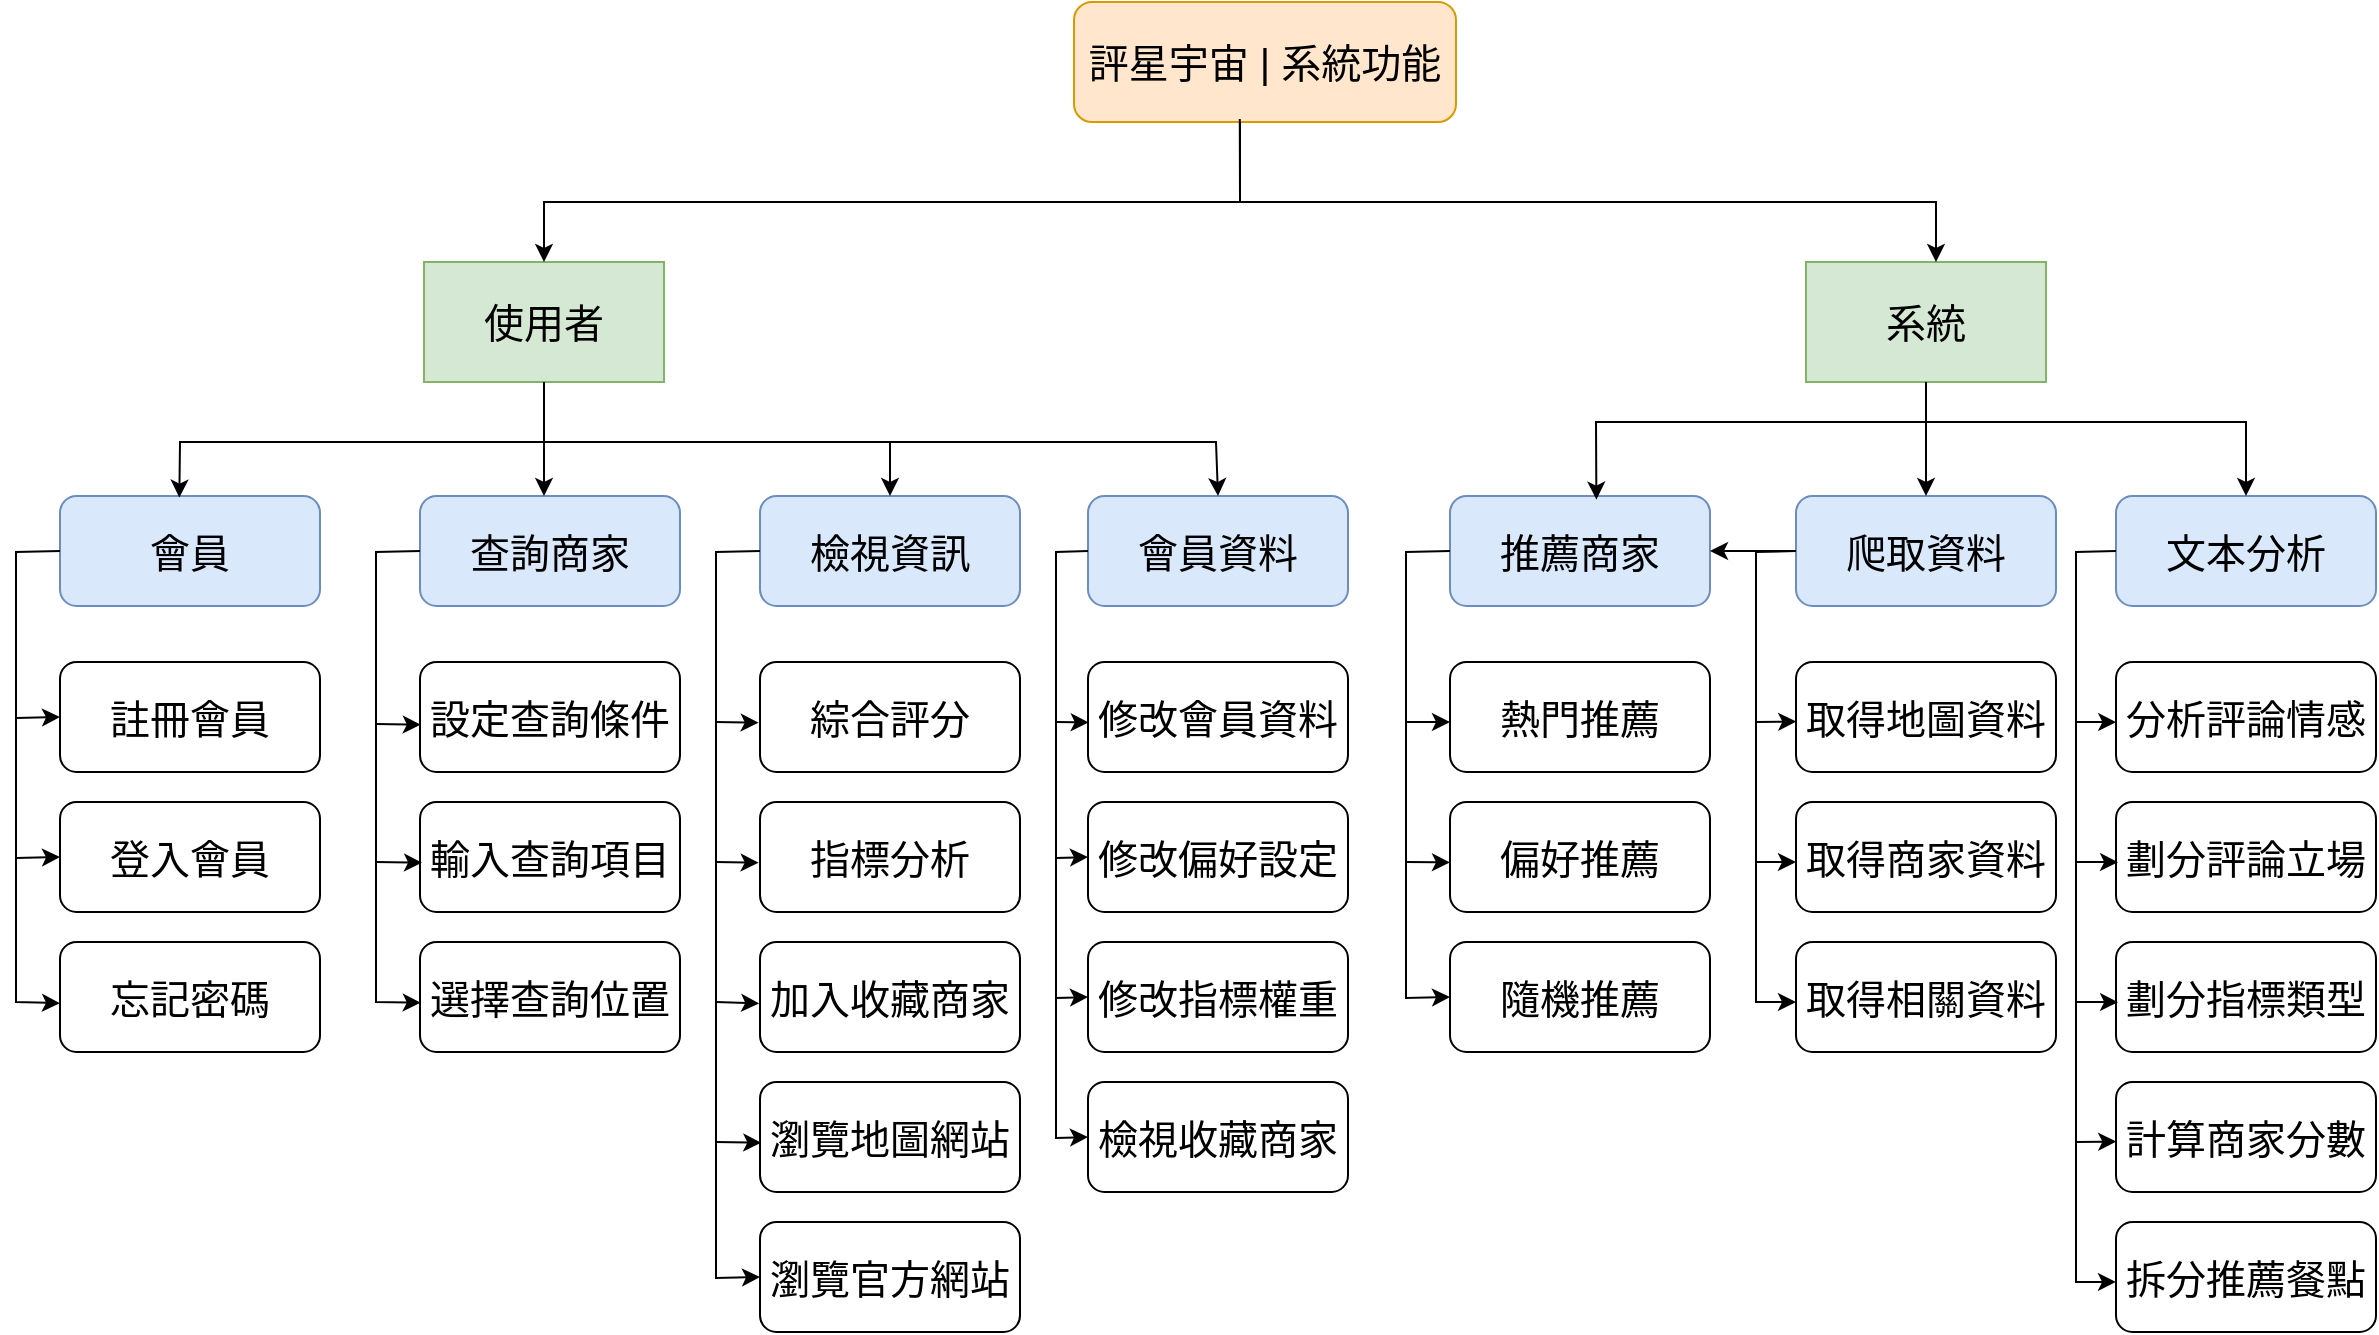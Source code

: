 <mxfile version="24.7.17">
  <diagram name="第 1 页" id="7e6b1SIIf1P2YIXd37s2">
    <mxGraphModel grid="1" page="1" gridSize="10" guides="1" tooltips="1" connect="1" arrows="1" fold="1" pageScale="1" pageWidth="827" pageHeight="1169" math="0" shadow="0">
      <root>
        <mxCell id="0" />
        <mxCell id="1" parent="0" />
        <mxCell id="drMRwfM-FAbGIWimcciS-1" value="&lt;font style=&quot;font-size: 20px;&quot;&gt;評星宇宙 | 系統功能&lt;/font&gt;" style="rounded=1;whiteSpace=wrap;html=1;fillColor=#ffe6cc;strokeColor=#d79b00;" vertex="1" parent="1">
          <mxGeometry x="489" y="310" width="191" height="60" as="geometry" />
        </mxCell>
        <mxCell id="drMRwfM-FAbGIWimcciS-4" value="&lt;font style=&quot;font-size: 20px;&quot;&gt;使用者&lt;/font&gt;" style="rounded=0;whiteSpace=wrap;html=1;fillColor=#d5e8d4;strokeColor=#82b366;fontSize=20;" vertex="1" parent="1">
          <mxGeometry x="164" y="440" width="120" height="60" as="geometry" />
        </mxCell>
        <mxCell id="drMRwfM-FAbGIWimcciS-5" value="&lt;font style=&quot;font-size: 20px;&quot;&gt;系統&lt;/font&gt;" style="rounded=0;whiteSpace=wrap;html=1;fillColor=#d5e8d4;strokeColor=#82b366;fontSize=20;" vertex="1" parent="1">
          <mxGeometry x="855" y="440" width="120" height="60" as="geometry" />
        </mxCell>
        <mxCell id="drMRwfM-FAbGIWimcciS-8" value="" style="group;fontSize=20;" connectable="0" vertex="1" parent="1">
          <mxGeometry x="224" y="370" width="696" height="70" as="geometry" />
        </mxCell>
        <mxCell id="drMRwfM-FAbGIWimcciS-6" value="" style="endArrow=classic;html=1;rounded=0;exitX=0.434;exitY=0.975;exitDx=0;exitDy=0;entryX=0.5;entryY=0;entryDx=0;entryDy=0;exitPerimeter=0;fontSize=20;" edge="1" parent="drMRwfM-FAbGIWimcciS-8" source="drMRwfM-FAbGIWimcciS-1" target="drMRwfM-FAbGIWimcciS-4">
          <mxGeometry width="50" height="50" relative="1" as="geometry">
            <mxPoint x="212.463" y="230" as="sourcePoint" />
            <mxPoint x="304.042" y="180" as="targetPoint" />
            <Array as="points">
              <mxPoint x="348" y="40" />
              <mxPoint y="40" />
            </Array>
          </mxGeometry>
        </mxCell>
        <mxCell id="drMRwfM-FAbGIWimcciS-7" value="" style="endArrow=classic;html=1;rounded=0;entryX=0.5;entryY=0;entryDx=0;entryDy=0;fontSize=20;" edge="1" parent="drMRwfM-FAbGIWimcciS-8">
          <mxGeometry width="50" height="50" relative="1" as="geometry">
            <mxPoint x="348" as="sourcePoint" />
            <mxPoint x="696" y="70" as="targetPoint" />
            <Array as="points">
              <mxPoint x="348" y="40" />
              <mxPoint x="696" y="40" />
            </Array>
          </mxGeometry>
        </mxCell>
        <mxCell id="drMRwfM-FAbGIWimcciS-9" value="推薦商家" style="rounded=1;whiteSpace=wrap;html=1;fillColor=#dae8fc;strokeColor=#6c8ebf;fontSize=20;" vertex="1" parent="1">
          <mxGeometry x="677" y="557" width="130" height="55" as="geometry" />
        </mxCell>
        <mxCell id="drMRwfM-FAbGIWimcciS-10" value="查詢商家" style="rounded=1;whiteSpace=wrap;html=1;fillColor=#dae8fc;strokeColor=#6c8ebf;fontSize=20;" vertex="1" parent="1">
          <mxGeometry x="162" y="557" width="130" height="55" as="geometry" />
        </mxCell>
        <mxCell id="drMRwfM-FAbGIWimcciS-11" value="檢視資訊" style="rounded=1;whiteSpace=wrap;html=1;fillColor=#dae8fc;strokeColor=#6c8ebf;fontSize=20;" vertex="1" parent="1">
          <mxGeometry x="332" y="557" width="130" height="55" as="geometry" />
        </mxCell>
        <mxCell id="drMRwfM-FAbGIWimcciS-12" value="會員資料" style="rounded=1;whiteSpace=wrap;html=1;fillColor=#dae8fc;strokeColor=#6c8ebf;fontSize=20;" vertex="1" parent="1">
          <mxGeometry x="496" y="557" width="130" height="55" as="geometry" />
        </mxCell>
        <mxCell id="drMRwfM-FAbGIWimcciS-13" value="會員" style="rounded=1;whiteSpace=wrap;html=1;fillColor=#dae8fc;strokeColor=#6c8ebf;fontSize=20;" vertex="1" parent="1">
          <mxGeometry x="-18" y="557" width="130" height="55" as="geometry" />
        </mxCell>
        <mxCell id="drMRwfM-FAbGIWimcciS-14" value="" style="endArrow=classic;html=1;rounded=0;entryX=0.459;entryY=0.014;entryDx=0;entryDy=0;exitX=0.5;exitY=1;exitDx=0;exitDy=0;entryPerimeter=0;fontSize=20;" edge="1" parent="1" source="drMRwfM-FAbGIWimcciS-4" target="drMRwfM-FAbGIWimcciS-13">
          <mxGeometry width="50" height="50" relative="1" as="geometry">
            <mxPoint x="200" y="530" as="sourcePoint" />
            <mxPoint x="250" y="480" as="targetPoint" />
            <Array as="points">
              <mxPoint x="224" y="530" />
              <mxPoint x="42" y="530" />
            </Array>
          </mxGeometry>
        </mxCell>
        <mxCell id="drMRwfM-FAbGIWimcciS-16" value="" style="endArrow=classic;html=1;rounded=0;entryX=0.473;entryY=-0.024;entryDx=0;entryDy=0;entryPerimeter=0;fontSize=20;" edge="1" parent="1">
          <mxGeometry width="50" height="50" relative="1" as="geometry">
            <mxPoint x="224" y="501.32" as="sourcePoint" />
            <mxPoint x="224" y="557" as="targetPoint" />
          </mxGeometry>
        </mxCell>
        <mxCell id="drMRwfM-FAbGIWimcciS-17" value="" style="endArrow=classic;html=1;rounded=0;exitX=0.5;exitY=1;exitDx=0;exitDy=0;entryX=0.5;entryY=0;entryDx=0;entryDy=0;fontSize=20;" edge="1" parent="1" source="drMRwfM-FAbGIWimcciS-4" target="drMRwfM-FAbGIWimcciS-11">
          <mxGeometry width="50" height="50" relative="1" as="geometry">
            <mxPoint x="310" y="550" as="sourcePoint" />
            <mxPoint x="360" y="500" as="targetPoint" />
            <Array as="points">
              <mxPoint x="224" y="530" />
              <mxPoint x="397" y="530" />
            </Array>
          </mxGeometry>
        </mxCell>
        <mxCell id="drMRwfM-FAbGIWimcciS-18" value="" style="endArrow=classic;html=1;rounded=0;exitX=0.5;exitY=1;exitDx=0;exitDy=0;entryX=0.5;entryY=0;entryDx=0;entryDy=0;fontSize=20;" edge="1" parent="1" source="drMRwfM-FAbGIWimcciS-4" target="drMRwfM-FAbGIWimcciS-12">
          <mxGeometry width="50" height="50" relative="1" as="geometry">
            <mxPoint x="310" y="550" as="sourcePoint" />
            <mxPoint x="360" y="500" as="targetPoint" />
            <Array as="points">
              <mxPoint x="224" y="530" />
              <mxPoint x="560" y="530" />
            </Array>
          </mxGeometry>
        </mxCell>
        <mxCell id="drMRwfM-FAbGIWimcciS-19" value="註冊會員" style="rounded=1;whiteSpace=wrap;html=1;fontSize=20;" vertex="1" parent="1">
          <mxGeometry x="-18" y="640" width="130" height="55" as="geometry" />
        </mxCell>
        <mxCell id="drMRwfM-FAbGIWimcciS-20" value="登入會員" style="rounded=1;whiteSpace=wrap;html=1;fontSize=20;" vertex="1" parent="1">
          <mxGeometry x="-18" y="710" width="130" height="55" as="geometry" />
        </mxCell>
        <mxCell id="drMRwfM-FAbGIWimcciS-21" value="忘記密碼" style="rounded=1;whiteSpace=wrap;html=1;fontSize=20;" vertex="1" parent="1">
          <mxGeometry x="-18" y="780" width="130" height="55" as="geometry" />
        </mxCell>
        <mxCell id="drMRwfM-FAbGIWimcciS-25" value="熱門推薦" style="rounded=1;whiteSpace=wrap;html=1;fontSize=20;" vertex="1" parent="1">
          <mxGeometry x="677" y="640" width="130" height="55" as="geometry" />
        </mxCell>
        <mxCell id="drMRwfM-FAbGIWimcciS-26" value="偏好推薦" style="rounded=1;whiteSpace=wrap;html=1;fontSize=20;" vertex="1" parent="1">
          <mxGeometry x="677" y="710" width="130" height="55" as="geometry" />
        </mxCell>
        <mxCell id="drMRwfM-FAbGIWimcciS-27" value="隨機推薦" style="rounded=1;whiteSpace=wrap;html=1;fontSize=20;" vertex="1" parent="1">
          <mxGeometry x="677" y="780" width="130" height="55" as="geometry" />
        </mxCell>
        <mxCell id="drMRwfM-FAbGIWimcciS-32" value="" style="group;fontSize=20;" connectable="0" vertex="1" parent="1">
          <mxGeometry x="655" y="585" width="22" height="223" as="geometry" />
        </mxCell>
        <mxCell id="drMRwfM-FAbGIWimcciS-29" value="" style="endArrow=classic;html=1;rounded=0;exitX=0;exitY=0.5;exitDx=0;exitDy=0;entryX=0;entryY=0.5;entryDx=0;entryDy=0;fontSize=20;" edge="1" parent="drMRwfM-FAbGIWimcciS-32" source="drMRwfM-FAbGIWimcciS-9" target="drMRwfM-FAbGIWimcciS-27">
          <mxGeometry width="50" height="50" relative="1" as="geometry">
            <mxPoint x="-100" y="115" as="sourcePoint" />
            <mxPoint x="-50" y="65" as="targetPoint" />
            <Array as="points">
              <mxPoint />
              <mxPoint y="223" />
            </Array>
          </mxGeometry>
        </mxCell>
        <mxCell id="drMRwfM-FAbGIWimcciS-30" value="" style="endArrow=classic;html=1;rounded=0;entryX=0;entryY=0.549;entryDx=0;entryDy=0;entryPerimeter=0;fontSize=20;" edge="1" parent="drMRwfM-FAbGIWimcciS-32" target="drMRwfM-FAbGIWimcciS-26">
          <mxGeometry width="50" height="50" relative="1" as="geometry">
            <mxPoint y="155" as="sourcePoint" />
            <mxPoint x="50" y="105" as="targetPoint" />
          </mxGeometry>
        </mxCell>
        <mxCell id="drMRwfM-FAbGIWimcciS-31" value="" style="endArrow=classic;html=1;rounded=0;entryX=0;entryY=0.549;entryDx=0;entryDy=0;entryPerimeter=0;fontSize=20;" edge="1" parent="drMRwfM-FAbGIWimcciS-32">
          <mxGeometry width="50" height="50" relative="1" as="geometry">
            <mxPoint y="85" as="sourcePoint" />
            <mxPoint x="22" y="85" as="targetPoint" />
          </mxGeometry>
        </mxCell>
        <mxCell id="drMRwfM-FAbGIWimcciS-41" value="" style="endArrow=classic;html=1;rounded=0;entryX=0;entryY=0.556;entryDx=0;entryDy=0;exitX=0;exitY=0.5;exitDx=0;exitDy=0;entryPerimeter=0;fontSize=20;" edge="1" parent="1" source="drMRwfM-FAbGIWimcciS-13" target="drMRwfM-FAbGIWimcciS-21">
          <mxGeometry width="50" height="50" relative="1" as="geometry">
            <mxPoint x="-120" y="680" as="sourcePoint" />
            <mxPoint x="-70" y="630" as="targetPoint" />
            <Array as="points">
              <mxPoint x="-40" y="585" />
              <mxPoint x="-40" y="810" />
            </Array>
          </mxGeometry>
        </mxCell>
        <mxCell id="drMRwfM-FAbGIWimcciS-42" value="" style="endArrow=classic;html=1;rounded=0;entryX=0;entryY=0.5;entryDx=0;entryDy=0;fontSize=20;" edge="1" parent="1" target="drMRwfM-FAbGIWimcciS-20">
          <mxGeometry width="50" height="50" relative="1" as="geometry">
            <mxPoint x="-40" y="738" as="sourcePoint" />
            <mxPoint x="-50" y="700" as="targetPoint" />
          </mxGeometry>
        </mxCell>
        <mxCell id="drMRwfM-FAbGIWimcciS-43" value="" style="endArrow=classic;html=1;rounded=0;entryX=0;entryY=0.5;entryDx=0;entryDy=0;fontSize=20;" edge="1" parent="1" target="drMRwfM-FAbGIWimcciS-19">
          <mxGeometry width="50" height="50" relative="1" as="geometry">
            <mxPoint x="-40" y="668" as="sourcePoint" />
            <mxPoint x="-50" y="700" as="targetPoint" />
          </mxGeometry>
        </mxCell>
        <mxCell id="drMRwfM-FAbGIWimcciS-44" value="設定查詢條件" style="rounded=1;whiteSpace=wrap;html=1;fontSize=20;" vertex="1" parent="1">
          <mxGeometry x="162" y="640" width="130" height="55" as="geometry" />
        </mxCell>
        <mxCell id="drMRwfM-FAbGIWimcciS-45" value="輸入查詢項目" style="rounded=1;whiteSpace=wrap;html=1;fontSize=20;" vertex="1" parent="1">
          <mxGeometry x="162" y="710" width="130" height="55" as="geometry" />
        </mxCell>
        <mxCell id="drMRwfM-FAbGIWimcciS-46" value="選擇查詢位置" style="rounded=1;whiteSpace=wrap;html=1;fontSize=20;" vertex="1" parent="1">
          <mxGeometry x="162" y="780" width="130" height="55" as="geometry" />
        </mxCell>
        <mxCell id="drMRwfM-FAbGIWimcciS-50" value="" style="group;fontSize=20;" connectable="0" vertex="1" parent="1">
          <mxGeometry x="140" y="585" height="225" as="geometry" />
        </mxCell>
        <mxCell id="drMRwfM-FAbGIWimcciS-47" value="" style="endArrow=classic;html=1;rounded=0;exitX=0;exitY=0.5;exitDx=0;exitDy=0;entryX=0.003;entryY=0.552;entryDx=0;entryDy=0;entryPerimeter=0;fontSize=20;" edge="1" parent="drMRwfM-FAbGIWimcciS-50" source="drMRwfM-FAbGIWimcciS-10" target="drMRwfM-FAbGIWimcciS-46">
          <mxGeometry width="50" height="50" relative="1" as="geometry">
            <mxPoint x="60" y="115" as="sourcePoint" />
            <mxPoint x="20" y="225" as="targetPoint" />
            <Array as="points">
              <mxPoint />
              <mxPoint y="225" />
            </Array>
          </mxGeometry>
        </mxCell>
        <mxCell id="drMRwfM-FAbGIWimcciS-48" value="" style="endArrow=classic;html=1;rounded=0;entryX=0.008;entryY=0.552;entryDx=0;entryDy=0;entryPerimeter=0;fontSize=20;" edge="1" parent="drMRwfM-FAbGIWimcciS-50" target="drMRwfM-FAbGIWimcciS-45">
          <mxGeometry width="50" height="50" relative="1" as="geometry">
            <mxPoint y="155" as="sourcePoint" />
            <mxPoint x="70" y="65" as="targetPoint" />
          </mxGeometry>
        </mxCell>
        <mxCell id="drMRwfM-FAbGIWimcciS-49" value="" style="endArrow=classic;html=1;rounded=0;entryX=0.003;entryY=0.57;entryDx=0;entryDy=0;entryPerimeter=0;fontSize=20;" edge="1" parent="drMRwfM-FAbGIWimcciS-50" target="drMRwfM-FAbGIWimcciS-44">
          <mxGeometry width="50" height="50" relative="1" as="geometry">
            <mxPoint y="86" as="sourcePoint" />
            <mxPoint x="20" y="86" as="targetPoint" />
          </mxGeometry>
        </mxCell>
        <mxCell id="drMRwfM-FAbGIWimcciS-51" value="綜合評分" style="rounded=1;whiteSpace=wrap;html=1;fontSize=20;" vertex="1" parent="1">
          <mxGeometry x="332" y="640" width="130" height="55" as="geometry" />
        </mxCell>
        <mxCell id="drMRwfM-FAbGIWimcciS-52" value="指標分析" style="rounded=1;whiteSpace=wrap;html=1;fontSize=20;" vertex="1" parent="1">
          <mxGeometry x="332" y="710" width="130" height="55" as="geometry" />
        </mxCell>
        <mxCell id="drMRwfM-FAbGIWimcciS-53" value="加入收藏商家" style="rounded=1;whiteSpace=wrap;html=1;fontSize=20;" vertex="1" parent="1">
          <mxGeometry x="332" y="780" width="130" height="55" as="geometry" />
        </mxCell>
        <mxCell id="drMRwfM-FAbGIWimcciS-54" value="瀏覽地圖網站" style="rounded=1;whiteSpace=wrap;html=1;fontSize=20;" vertex="1" parent="1">
          <mxGeometry x="332" y="850" width="130" height="55" as="geometry" />
        </mxCell>
        <mxCell id="drMRwfM-FAbGIWimcciS-55" value="瀏覽官方網站" style="rounded=1;whiteSpace=wrap;html=1;fontSize=20;" vertex="1" parent="1">
          <mxGeometry x="332" y="920" width="130" height="55" as="geometry" />
        </mxCell>
        <mxCell id="drMRwfM-FAbGIWimcciS-61" value="修改會員資料" style="rounded=1;whiteSpace=wrap;html=1;fontSize=20;" vertex="1" parent="1">
          <mxGeometry x="496" y="640" width="130" height="55" as="geometry" />
        </mxCell>
        <mxCell id="drMRwfM-FAbGIWimcciS-62" value="修改偏好設定" style="rounded=1;whiteSpace=wrap;html=1;fontSize=20;" vertex="1" parent="1">
          <mxGeometry x="496" y="710" width="130" height="55" as="geometry" />
        </mxCell>
        <mxCell id="drMRwfM-FAbGIWimcciS-63" value="修改指標權重" style="rounded=1;whiteSpace=wrap;html=1;fontSize=20;" vertex="1" parent="1">
          <mxGeometry x="496" y="780" width="130" height="55" as="geometry" />
        </mxCell>
        <mxCell id="drMRwfM-FAbGIWimcciS-64" value="檢視收藏商家" style="rounded=1;whiteSpace=wrap;html=1;fontSize=20;" vertex="1" parent="1">
          <mxGeometry x="496" y="850" width="130" height="55" as="geometry" />
        </mxCell>
        <mxCell id="drMRwfM-FAbGIWimcciS-69" value="" style="group;fontSize=20;" connectable="0" vertex="1" parent="1">
          <mxGeometry x="480" y="585" height="293" as="geometry" />
        </mxCell>
        <mxCell id="drMRwfM-FAbGIWimcciS-65" value="" style="endArrow=classic;html=1;rounded=0;exitX=0;exitY=0.5;exitDx=0;exitDy=0;entryX=0;entryY=0.5;entryDx=0;entryDy=0;fontSize=20;" edge="1" parent="drMRwfM-FAbGIWimcciS-69" source="drMRwfM-FAbGIWimcciS-12" target="drMRwfM-FAbGIWimcciS-64">
          <mxGeometry width="50" height="50" relative="1" as="geometry">
            <mxPoint x="30" y="195" as="sourcePoint" />
            <mxPoint x="80" y="145" as="targetPoint" />
            <Array as="points">
              <mxPoint />
              <mxPoint y="293" />
            </Array>
          </mxGeometry>
        </mxCell>
        <mxCell id="drMRwfM-FAbGIWimcciS-66" value="" style="endArrow=classic;html=1;rounded=0;entryX=0;entryY=0.5;entryDx=0;entryDy=0;fontSize=20;" edge="1" parent="drMRwfM-FAbGIWimcciS-69" target="drMRwfM-FAbGIWimcciS-63">
          <mxGeometry width="50" height="50" relative="1" as="geometry">
            <mxPoint y="223" as="sourcePoint" />
            <mxPoint x="50" y="173" as="targetPoint" />
          </mxGeometry>
        </mxCell>
        <mxCell id="drMRwfM-FAbGIWimcciS-67" value="" style="endArrow=classic;html=1;rounded=0;entryX=0;entryY=0.5;entryDx=0;entryDy=0;fontSize=20;" edge="1" parent="drMRwfM-FAbGIWimcciS-69" target="drMRwfM-FAbGIWimcciS-62">
          <mxGeometry width="50" height="50" relative="1" as="geometry">
            <mxPoint y="153" as="sourcePoint" />
            <mxPoint x="50" y="105" as="targetPoint" />
          </mxGeometry>
        </mxCell>
        <mxCell id="drMRwfM-FAbGIWimcciS-68" value="" style="endArrow=classic;html=1;rounded=0;entryX=0.003;entryY=0.549;entryDx=0;entryDy=0;entryPerimeter=0;fontSize=20;" edge="1" parent="drMRwfM-FAbGIWimcciS-69" target="drMRwfM-FAbGIWimcciS-61">
          <mxGeometry width="50" height="50" relative="1" as="geometry">
            <mxPoint y="85" as="sourcePoint" />
            <mxPoint x="50" y="55" as="targetPoint" />
          </mxGeometry>
        </mxCell>
        <mxCell id="drMRwfM-FAbGIWimcciS-70" value="" style="group;fontSize=20;" connectable="0" vertex="1" parent="1">
          <mxGeometry x="310" y="585" height="363" as="geometry" />
        </mxCell>
        <mxCell id="drMRwfM-FAbGIWimcciS-56" value="" style="endArrow=classic;html=1;rounded=0;exitX=0;exitY=0.5;exitDx=0;exitDy=0;entryX=0;entryY=0.5;entryDx=0;entryDy=0;fontSize=20;" edge="1" parent="drMRwfM-FAbGIWimcciS-70" source="drMRwfM-FAbGIWimcciS-11" target="drMRwfM-FAbGIWimcciS-55">
          <mxGeometry width="50" height="50" relative="1" as="geometry">
            <mxPoint x="50" y="225" as="sourcePoint" />
            <mxPoint x="100" y="175" as="targetPoint" />
            <Array as="points">
              <mxPoint />
              <mxPoint y="363" />
            </Array>
          </mxGeometry>
        </mxCell>
        <mxCell id="drMRwfM-FAbGIWimcciS-57" value="" style="endArrow=classic;html=1;rounded=0;entryX=0.005;entryY=0.552;entryDx=0;entryDy=0;entryPerimeter=0;fontSize=20;" edge="1" parent="drMRwfM-FAbGIWimcciS-70" target="drMRwfM-FAbGIWimcciS-54">
          <mxGeometry width="50" height="50" relative="1" as="geometry">
            <mxPoint y="295" as="sourcePoint" />
            <mxPoint x="70" y="225" as="targetPoint" />
          </mxGeometry>
        </mxCell>
        <mxCell id="drMRwfM-FAbGIWimcciS-58" value="" style="endArrow=classic;html=1;rounded=0;entryX=-0.003;entryY=0.558;entryDx=0;entryDy=0;entryPerimeter=0;fontSize=20;" edge="1" parent="drMRwfM-FAbGIWimcciS-70" target="drMRwfM-FAbGIWimcciS-53">
          <mxGeometry width="50" height="50" relative="1" as="geometry">
            <mxPoint y="225" as="sourcePoint" />
            <mxPoint x="70" y="195" as="targetPoint" />
          </mxGeometry>
        </mxCell>
        <mxCell id="drMRwfM-FAbGIWimcciS-59" value="" style="endArrow=classic;html=1;rounded=0;entryX=-0.005;entryY=0.552;entryDx=0;entryDy=0;entryPerimeter=0;fontSize=20;" edge="1" parent="drMRwfM-FAbGIWimcciS-70" target="drMRwfM-FAbGIWimcciS-52">
          <mxGeometry width="50" height="50" relative="1" as="geometry">
            <mxPoint y="155" as="sourcePoint" />
            <mxPoint x="70" y="95" as="targetPoint" />
          </mxGeometry>
        </mxCell>
        <mxCell id="drMRwfM-FAbGIWimcciS-60" value="" style="endArrow=classic;html=1;rounded=0;entryX=-0.005;entryY=0.552;entryDx=0;entryDy=0;entryPerimeter=0;fontSize=20;" edge="1" parent="drMRwfM-FAbGIWimcciS-70" target="drMRwfM-FAbGIWimcciS-51">
          <mxGeometry width="50" height="50" relative="1" as="geometry">
            <mxPoint y="85" as="sourcePoint" />
            <mxPoint x="70" y="25" as="targetPoint" />
          </mxGeometry>
        </mxCell>
        <mxCell id="drMRwfM-FAbGIWimcciS-104" value="" style="edgeStyle=orthogonalEdgeStyle;rounded=0;orthogonalLoop=1;jettySize=auto;html=1;fontSize=20;" edge="1" parent="1" source="drMRwfM-FAbGIWimcciS-72" target="drMRwfM-FAbGIWimcciS-9">
          <mxGeometry relative="1" as="geometry" />
        </mxCell>
        <mxCell id="drMRwfM-FAbGIWimcciS-72" value="爬取資料" style="rounded=1;whiteSpace=wrap;html=1;fillColor=#dae8fc;strokeColor=#6c8ebf;fontSize=20;" vertex="1" parent="1">
          <mxGeometry x="850" y="557" width="130" height="55" as="geometry" />
        </mxCell>
        <mxCell id="drMRwfM-FAbGIWimcciS-73" value="文本分析" style="rounded=1;whiteSpace=wrap;html=1;fillColor=#dae8fc;strokeColor=#6c8ebf;fontSize=20;" vertex="1" parent="1">
          <mxGeometry x="1010" y="557" width="130" height="55" as="geometry" />
        </mxCell>
        <mxCell id="drMRwfM-FAbGIWimcciS-74" value="" style="endArrow=classic;html=1;rounded=0;exitX=0.5;exitY=1;exitDx=0;exitDy=0;entryX=0.463;entryY=0.033;entryDx=0;entryDy=0;entryPerimeter=0;fontSize=20;" edge="1" parent="1" source="drMRwfM-FAbGIWimcciS-5">
          <mxGeometry width="50" height="50" relative="1" as="geometry">
            <mxPoint x="840" y="620" as="sourcePoint" />
            <mxPoint x="750.19" y="558.815" as="targetPoint" />
            <Array as="points">
              <mxPoint x="915" y="520" />
              <mxPoint x="750" y="520" />
            </Array>
          </mxGeometry>
        </mxCell>
        <mxCell id="drMRwfM-FAbGIWimcciS-75" value="" style="endArrow=classic;html=1;rounded=0;exitX=0.5;exitY=1;exitDx=0;exitDy=0;entryX=0.5;entryY=0;entryDx=0;entryDy=0;fontSize=20;" edge="1" parent="1" source="drMRwfM-FAbGIWimcciS-5" target="drMRwfM-FAbGIWimcciS-72">
          <mxGeometry width="50" height="50" relative="1" as="geometry">
            <mxPoint x="890" y="520" as="sourcePoint" />
            <mxPoint x="940" y="470" as="targetPoint" />
          </mxGeometry>
        </mxCell>
        <mxCell id="drMRwfM-FAbGIWimcciS-76" value="" style="endArrow=classic;html=1;rounded=0;entryX=0.5;entryY=0;entryDx=0;entryDy=0;exitX=0.5;exitY=1;exitDx=0;exitDy=0;fontSize=20;" edge="1" parent="1" source="drMRwfM-FAbGIWimcciS-5" target="drMRwfM-FAbGIWimcciS-73">
          <mxGeometry width="50" height="50" relative="1" as="geometry">
            <mxPoint x="890" y="520" as="sourcePoint" />
            <mxPoint x="940" y="470" as="targetPoint" />
            <Array as="points">
              <mxPoint x="915" y="520" />
              <mxPoint x="1075" y="520" />
            </Array>
          </mxGeometry>
        </mxCell>
        <mxCell id="drMRwfM-FAbGIWimcciS-78" value="取得地圖資料" style="rounded=1;whiteSpace=wrap;html=1;fontSize=20;" vertex="1" parent="1">
          <mxGeometry x="850" y="640" width="130" height="55" as="geometry" />
        </mxCell>
        <mxCell id="drMRwfM-FAbGIWimcciS-79" value="取得商家資料" style="rounded=1;whiteSpace=wrap;html=1;fontSize=20;" vertex="1" parent="1">
          <mxGeometry x="850" y="710" width="130" height="55" as="geometry" />
        </mxCell>
        <mxCell id="drMRwfM-FAbGIWimcciS-80" value="取得相關資料" style="rounded=1;whiteSpace=wrap;html=1;fontSize=20;" vertex="1" parent="1">
          <mxGeometry x="850" y="780" width="130" height="55" as="geometry" />
        </mxCell>
        <mxCell id="drMRwfM-FAbGIWimcciS-88" value="" style="group;fontSize=20;" connectable="0" vertex="1" parent="1">
          <mxGeometry x="830" y="585" width="20" height="225" as="geometry" />
        </mxCell>
        <mxCell id="drMRwfM-FAbGIWimcciS-85" value="" style="endArrow=classic;html=1;rounded=0;exitX=0;exitY=0.5;exitDx=0;exitDy=0;fontSize=20;" edge="1" parent="drMRwfM-FAbGIWimcciS-88" source="drMRwfM-FAbGIWimcciS-72">
          <mxGeometry width="50" height="50" relative="1" as="geometry">
            <mxPoint x="10" y="95" as="sourcePoint" />
            <mxPoint x="20" y="225" as="targetPoint" />
            <Array as="points">
              <mxPoint />
              <mxPoint y="225" />
            </Array>
          </mxGeometry>
        </mxCell>
        <mxCell id="drMRwfM-FAbGIWimcciS-86" value="" style="endArrow=classic;html=1;rounded=0;entryX=0.001;entryY=0.541;entryDx=0;entryDy=0;entryPerimeter=0;fontSize=20;" edge="1" parent="drMRwfM-FAbGIWimcciS-88" target="drMRwfM-FAbGIWimcciS-78">
          <mxGeometry width="50" height="50" relative="1" as="geometry">
            <mxPoint y="85" as="sourcePoint" />
            <mxPoint x="50" y="35" as="targetPoint" />
          </mxGeometry>
        </mxCell>
        <mxCell id="drMRwfM-FAbGIWimcciS-87" value="" style="endArrow=classic;html=1;rounded=0;entryX=0.001;entryY=0.541;entryDx=0;entryDy=0;entryPerimeter=0;fontSize=20;" edge="1" parent="drMRwfM-FAbGIWimcciS-88">
          <mxGeometry width="50" height="50" relative="1" as="geometry">
            <mxPoint y="155" as="sourcePoint" />
            <mxPoint x="20" y="155" as="targetPoint" />
          </mxGeometry>
        </mxCell>
        <mxCell id="drMRwfM-FAbGIWimcciS-93" value="分析評論情感" style="rounded=1;whiteSpace=wrap;html=1;fontSize=20;" vertex="1" parent="1">
          <mxGeometry x="1010" y="640" width="130" height="55" as="geometry" />
        </mxCell>
        <mxCell id="drMRwfM-FAbGIWimcciS-94" value="劃分指標類型" style="rounded=1;whiteSpace=wrap;html=1;fontSize=20;" vertex="1" parent="1">
          <mxGeometry x="1010" y="780" width="130" height="55" as="geometry" />
        </mxCell>
        <mxCell id="drMRwfM-FAbGIWimcciS-95" value="劃分評論立場" style="rounded=1;whiteSpace=wrap;html=1;fontSize=20;" vertex="1" parent="1">
          <mxGeometry x="1010" y="710" width="130" height="55" as="geometry" />
        </mxCell>
        <mxCell id="drMRwfM-FAbGIWimcciS-96" value="計算商家分數" style="rounded=1;whiteSpace=wrap;html=1;fontSize=20;" vertex="1" parent="1">
          <mxGeometry x="1010" y="850" width="130" height="55" as="geometry" />
        </mxCell>
        <mxCell id="drMRwfM-FAbGIWimcciS-97" value="拆分推薦餐點" style="rounded=1;whiteSpace=wrap;html=1;fontSize=20;" vertex="1" parent="1">
          <mxGeometry x="1010" y="920" width="130" height="55" as="geometry" />
        </mxCell>
        <mxCell id="drMRwfM-FAbGIWimcciS-103" value="" style="group;fontSize=20;" connectable="0" vertex="1" parent="1">
          <mxGeometry x="990" y="585" height="365" as="geometry" />
        </mxCell>
        <mxCell id="drMRwfM-FAbGIWimcciS-98" value="" style="endArrow=classic;html=1;rounded=0;entryX=0;entryY=0.545;entryDx=0;entryDy=0;exitX=0;exitY=0.5;exitDx=0;exitDy=0;entryPerimeter=0;fontSize=20;" edge="1" parent="drMRwfM-FAbGIWimcciS-103" source="drMRwfM-FAbGIWimcciS-73" target="drMRwfM-FAbGIWimcciS-97">
          <mxGeometry width="50" height="50" relative="1" as="geometry">
            <mxPoint x="20" y="205" as="sourcePoint" />
            <mxPoint x="70" y="155" as="targetPoint" />
            <Array as="points">
              <mxPoint />
              <mxPoint y="365" />
            </Array>
          </mxGeometry>
        </mxCell>
        <mxCell id="drMRwfM-FAbGIWimcciS-99" value="" style="endArrow=classic;html=1;rounded=0;entryX=0.001;entryY=0.541;entryDx=0;entryDy=0;entryPerimeter=0;fontSize=20;" edge="1" parent="drMRwfM-FAbGIWimcciS-103" target="drMRwfM-FAbGIWimcciS-96">
          <mxGeometry width="50" height="50" relative="1" as="geometry">
            <mxPoint y="295" as="sourcePoint" />
            <mxPoint x="80" y="205" as="targetPoint" />
          </mxGeometry>
        </mxCell>
        <mxCell id="drMRwfM-FAbGIWimcciS-100" value="" style="endArrow=classic;html=1;rounded=0;entryX=0.008;entryY=0.547;entryDx=0;entryDy=0;entryPerimeter=0;fontSize=20;" edge="1" parent="drMRwfM-FAbGIWimcciS-103" target="drMRwfM-FAbGIWimcciS-94">
          <mxGeometry width="50" height="50" relative="1" as="geometry">
            <mxPoint y="225" as="sourcePoint" />
            <mxPoint x="80" y="205" as="targetPoint" />
          </mxGeometry>
        </mxCell>
        <mxCell id="drMRwfM-FAbGIWimcciS-101" value="" style="endArrow=classic;html=1;rounded=0;entryX=0.008;entryY=0.547;entryDx=0;entryDy=0;entryPerimeter=0;fontSize=20;" edge="1" parent="drMRwfM-FAbGIWimcciS-103" target="drMRwfM-FAbGIWimcciS-95">
          <mxGeometry width="50" height="50" relative="1" as="geometry">
            <mxPoint y="155" as="sourcePoint" />
            <mxPoint x="80" y="75" as="targetPoint" />
          </mxGeometry>
        </mxCell>
        <mxCell id="drMRwfM-FAbGIWimcciS-102" value="" style="endArrow=classic;html=1;rounded=0;entryX=0.001;entryY=0.547;entryDx=0;entryDy=0;entryPerimeter=0;fontSize=20;" edge="1" parent="drMRwfM-FAbGIWimcciS-103" target="drMRwfM-FAbGIWimcciS-93">
          <mxGeometry width="50" height="50" relative="1" as="geometry">
            <mxPoint y="85" as="sourcePoint" />
            <mxPoint x="80" y="75" as="targetPoint" />
          </mxGeometry>
        </mxCell>
      </root>
    </mxGraphModel>
  </diagram>
</mxfile>
